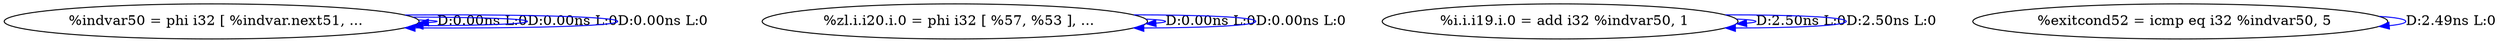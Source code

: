 digraph {
Node0x560817aff6c0[label="  %indvar50 = phi i32 [ %indvar.next51, ..."];
Node0x560817aff6c0 -> Node0x560817aff6c0[label="D:0.00ns L:0",color=blue];
Node0x560817aff6c0 -> Node0x560817aff6c0[label="D:0.00ns L:0",color=blue];
Node0x560817aff6c0 -> Node0x560817aff6c0[label="D:0.00ns L:0",color=blue];
Node0x560817aff7a0[label="  %zl.i.i20.i.0 = phi i32 [ %57, %53 ], ..."];
Node0x560817aff7a0 -> Node0x560817aff7a0[label="D:0.00ns L:0",color=blue];
Node0x560817aff7a0 -> Node0x560817aff7a0[label="D:0.00ns L:0",color=blue];
Node0x560817aff880[label="  %i.i.i19.i.0 = add i32 %indvar50, 1"];
Node0x560817aff880 -> Node0x560817aff880[label="D:2.50ns L:0",color=blue];
Node0x560817aff880 -> Node0x560817aff880[label="D:2.50ns L:0",color=blue];
Node0x560817aff960[label="  %exitcond52 = icmp eq i32 %indvar50, 5"];
Node0x560817aff960 -> Node0x560817aff960[label="D:2.49ns L:0",color=blue];
}
